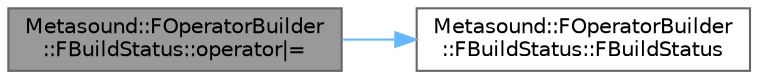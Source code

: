 digraph "Metasound::FOperatorBuilder::FBuildStatus::operator|="
{
 // INTERACTIVE_SVG=YES
 // LATEX_PDF_SIZE
  bgcolor="transparent";
  edge [fontname=Helvetica,fontsize=10,labelfontname=Helvetica,labelfontsize=10];
  node [fontname=Helvetica,fontsize=10,shape=box,height=0.2,width=0.4];
  rankdir="LR";
  Node1 [id="Node000001",label="Metasound::FOperatorBuilder\l::FBuildStatus::operator\|=",height=0.2,width=0.4,color="gray40", fillcolor="grey60", style="filled", fontcolor="black",tooltip=" "];
  Node1 -> Node2 [id="edge1_Node000001_Node000002",color="steelblue1",style="solid",tooltip=" "];
  Node2 [id="Node000002",label="Metasound::FOperatorBuilder\l::FBuildStatus::FBuildStatus",height=0.2,width=0.4,color="grey40", fillcolor="white", style="filled",URL="$d7/d1a/structMetasound_1_1FOperatorBuilder_1_1FBuildStatus.html#adf673bf4e6eeee83670b48871e71f0bc",tooltip=" "];
}
